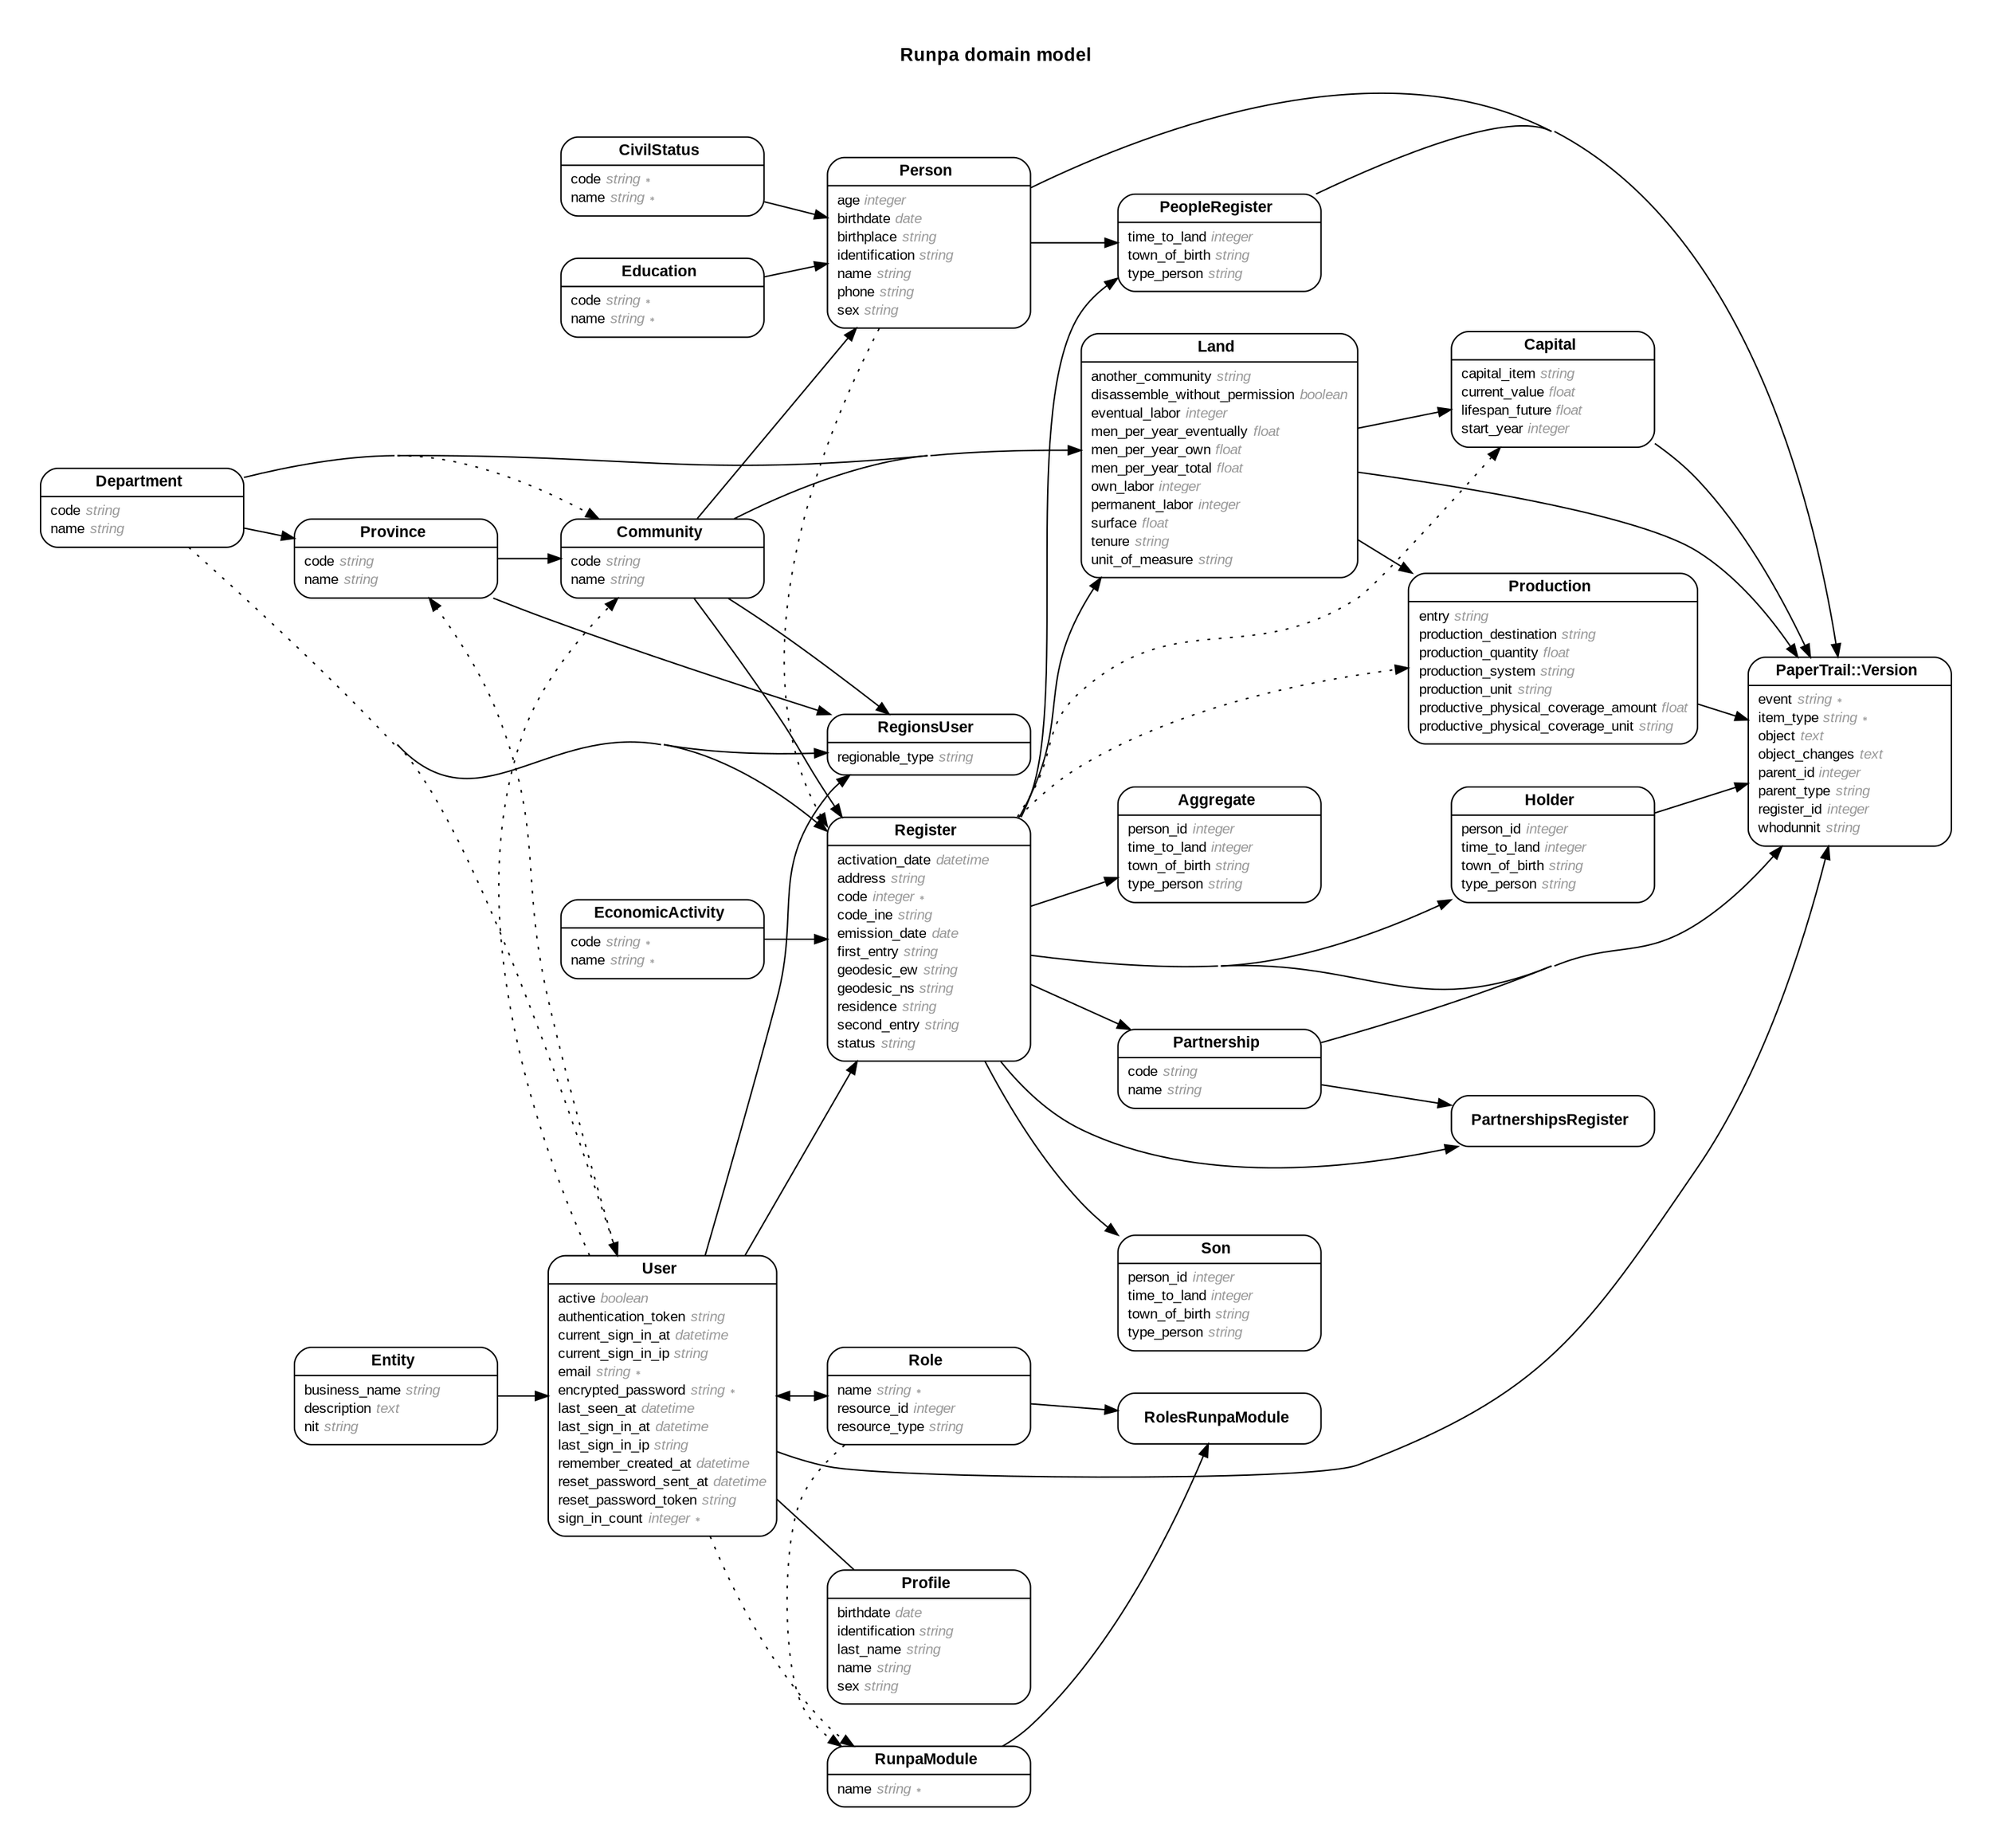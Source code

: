 digraph Runpa {
rankdir = "LR";
ranksep = "0.5";
nodesep = "0.4";
pad = "0.4,0.4";
margin = "0,0";
concentrate = "true";
labelloc = "t";
fontsize = "13";
fontname = "Arial Bold";
node[ shape  =  "Mrecord" , fontsize  =  "10" , fontname  =  "Arial" , margin  =  "0.07,0.05" , penwidth  =  "1.0"];
edge[ fontname  =  "Arial" , fontsize  =  "7" , dir  =  "both" , arrowsize  =  "0.9" , penwidth  =  "1.0" , labelangle  =  "32" , labeldistance  =  "1.8"];
label = "Runpa domain model\n\n";
m_Aggregate [label = <<table border="0" align="center" cellspacing="0.5" cellpadding="0" width="134">
  <tr><td align="center" valign="bottom" width="130"><font face="Arial Bold" point-size="11">Aggregate</font></td></tr>
</table>
|
<table border="0" align="left" cellspacing="2" cellpadding="0" width="134">
  <tr><td align="left" width="130" port="person_id">person_id <font face="Arial Italic" color="grey60">integer</font></td></tr>
  <tr><td align="left" width="130" port="time_to_land">time_to_land <font face="Arial Italic" color="grey60">integer</font></td></tr>
  <tr><td align="left" width="130" port="town_of_birth">town_of_birth <font face="Arial Italic" color="grey60">string</font></td></tr>
  <tr><td align="left" width="130" port="type_person">type_person <font face="Arial Italic" color="grey60">string</font></td></tr>
</table>
>];
m_Capital [label = <<table border="0" align="center" cellspacing="0.5" cellpadding="0" width="134">
  <tr><td align="center" valign="bottom" width="130"><font face="Arial Bold" point-size="11">Capital</font></td></tr>
</table>
|
<table border="0" align="left" cellspacing="2" cellpadding="0" width="134">
  <tr><td align="left" width="130" port="capital_item">capital_item <font face="Arial Italic" color="grey60">string</font></td></tr>
  <tr><td align="left" width="130" port="current_value">current_value <font face="Arial Italic" color="grey60">float</font></td></tr>
  <tr><td align="left" width="130" port="lifespan_future">lifespan_future <font face="Arial Italic" color="grey60">float</font></td></tr>
  <tr><td align="left" width="130" port="start_year">start_year <font face="Arial Italic" color="grey60">integer</font></td></tr>
</table>
>];
m_CivilStatus [label = <<table border="0" align="center" cellspacing="0.5" cellpadding="0" width="134">
  <tr><td align="center" valign="bottom" width="130"><font face="Arial Bold" point-size="11">CivilStatus</font></td></tr>
</table>
|
<table border="0" align="left" cellspacing="2" cellpadding="0" width="134">
  <tr><td align="left" width="130" port="code">code <font face="Arial Italic" color="grey60">string ∗</font></td></tr>
  <tr><td align="left" width="130" port="name">name <font face="Arial Italic" color="grey60">string ∗</font></td></tr>
</table>
>];
m_Community [label = <<table border="0" align="center" cellspacing="0.5" cellpadding="0" width="134">
  <tr><td align="center" valign="bottom" width="130"><font face="Arial Bold" point-size="11">Community</font></td></tr>
</table>
|
<table border="0" align="left" cellspacing="2" cellpadding="0" width="134">
  <tr><td align="left" width="130" port="code">code <font face="Arial Italic" color="grey60">string</font></td></tr>
  <tr><td align="left" width="130" port="name">name <font face="Arial Italic" color="grey60">string</font></td></tr>
</table>
>];
m_Department [label = <<table border="0" align="center" cellspacing="0.5" cellpadding="0" width="134">
  <tr><td align="center" valign="bottom" width="130"><font face="Arial Bold" point-size="11">Department</font></td></tr>
</table>
|
<table border="0" align="left" cellspacing="2" cellpadding="0" width="134">
  <tr><td align="left" width="130" port="code">code <font face="Arial Italic" color="grey60">string</font></td></tr>
  <tr><td align="left" width="130" port="name">name <font face="Arial Italic" color="grey60">string</font></td></tr>
</table>
>];
m_EconomicActivity [label = <<table border="0" align="center" cellspacing="0.5" cellpadding="0" width="134">
  <tr><td align="center" valign="bottom" width="130"><font face="Arial Bold" point-size="11">EconomicActivity</font></td></tr>
</table>
|
<table border="0" align="left" cellspacing="2" cellpadding="0" width="134">
  <tr><td align="left" width="130" port="code">code <font face="Arial Italic" color="grey60">string ∗</font></td></tr>
  <tr><td align="left" width="130" port="name">name <font face="Arial Italic" color="grey60">string ∗</font></td></tr>
</table>
>];
m_Education [label = <<table border="0" align="center" cellspacing="0.5" cellpadding="0" width="134">
  <tr><td align="center" valign="bottom" width="130"><font face="Arial Bold" point-size="11">Education</font></td></tr>
</table>
|
<table border="0" align="left" cellspacing="2" cellpadding="0" width="134">
  <tr><td align="left" width="130" port="code">code <font face="Arial Italic" color="grey60">string ∗</font></td></tr>
  <tr><td align="left" width="130" port="name">name <font face="Arial Italic" color="grey60">string ∗</font></td></tr>
</table>
>];
m_Entity [label = <<table border="0" align="center" cellspacing="0.5" cellpadding="0" width="134">
  <tr><td align="center" valign="bottom" width="130"><font face="Arial Bold" point-size="11">Entity</font></td></tr>
</table>
|
<table border="0" align="left" cellspacing="2" cellpadding="0" width="134">
  <tr><td align="left" width="130" port="business_name">business_name <font face="Arial Italic" color="grey60">string</font></td></tr>
  <tr><td align="left" width="130" port="description">description <font face="Arial Italic" color="grey60">text</font></td></tr>
  <tr><td align="left" width="130" port="nit">nit <font face="Arial Italic" color="grey60">string</font></td></tr>
</table>
>];
m_Holder [label = <<table border="0" align="center" cellspacing="0.5" cellpadding="0" width="134">
  <tr><td align="center" valign="bottom" width="130"><font face="Arial Bold" point-size="11">Holder</font></td></tr>
</table>
|
<table border="0" align="left" cellspacing="2" cellpadding="0" width="134">
  <tr><td align="left" width="130" port="person_id">person_id <font face="Arial Italic" color="grey60">integer</font></td></tr>
  <tr><td align="left" width="130" port="time_to_land">time_to_land <font face="Arial Italic" color="grey60">integer</font></td></tr>
  <tr><td align="left" width="130" port="town_of_birth">town_of_birth <font face="Arial Italic" color="grey60">string</font></td></tr>
  <tr><td align="left" width="130" port="type_person">type_person <font face="Arial Italic" color="grey60">string</font></td></tr>
</table>
>];
m_Land [label = <<table border="0" align="center" cellspacing="0.5" cellpadding="0" width="134">
  <tr><td align="center" valign="bottom" width="130"><font face="Arial Bold" point-size="11">Land</font></td></tr>
</table>
|
<table border="0" align="left" cellspacing="2" cellpadding="0" width="134">
  <tr><td align="left" width="130" port="another_community">another_community <font face="Arial Italic" color="grey60">string</font></td></tr>
  <tr><td align="left" width="130" port="disassemble_without_permission">disassemble_without_permission <font face="Arial Italic" color="grey60">boolean</font></td></tr>
  <tr><td align="left" width="130" port="eventual_labor">eventual_labor <font face="Arial Italic" color="grey60">integer</font></td></tr>
  <tr><td align="left" width="130" port="men_per_year_eventually">men_per_year_eventually <font face="Arial Italic" color="grey60">float</font></td></tr>
  <tr><td align="left" width="130" port="men_per_year_own">men_per_year_own <font face="Arial Italic" color="grey60">float</font></td></tr>
  <tr><td align="left" width="130" port="men_per_year_total">men_per_year_total <font face="Arial Italic" color="grey60">float</font></td></tr>
  <tr><td align="left" width="130" port="own_labor">own_labor <font face="Arial Italic" color="grey60">integer</font></td></tr>
  <tr><td align="left" width="130" port="permanent_labor">permanent_labor <font face="Arial Italic" color="grey60">integer</font></td></tr>
  <tr><td align="left" width="130" port="surface">surface <font face="Arial Italic" color="grey60">float</font></td></tr>
  <tr><td align="left" width="130" port="tenure">tenure <font face="Arial Italic" color="grey60">string</font></td></tr>
  <tr><td align="left" width="130" port="unit_of_measure">unit_of_measure <font face="Arial Italic" color="grey60">string</font></td></tr>
</table>
>];
"m_PaperTrail::Version" [label = <<table border="0" align="center" cellspacing="0.5" cellpadding="0" width="134">
  <tr><td align="center" valign="bottom" width="130"><font face="Arial Bold" point-size="11">PaperTrail::Version</font></td></tr>
</table>
|
<table border="0" align="left" cellspacing="2" cellpadding="0" width="134">
  <tr><td align="left" width="130" port="event">event <font face="Arial Italic" color="grey60">string ∗</font></td></tr>
  <tr><td align="left" width="130" port="item_type">item_type <font face="Arial Italic" color="grey60">string ∗</font></td></tr>
  <tr><td align="left" width="130" port="object">object <font face="Arial Italic" color="grey60">text</font></td></tr>
  <tr><td align="left" width="130" port="object_changes">object_changes <font face="Arial Italic" color="grey60">text</font></td></tr>
  <tr><td align="left" width="130" port="parent_id">parent_id <font face="Arial Italic" color="grey60">integer</font></td></tr>
  <tr><td align="left" width="130" port="parent_type">parent_type <font face="Arial Italic" color="grey60">string</font></td></tr>
  <tr><td align="left" width="130" port="register_id">register_id <font face="Arial Italic" color="grey60">integer</font></td></tr>
  <tr><td align="left" width="130" port="whodunnit">whodunnit <font face="Arial Italic" color="grey60">string</font></td></tr>
</table>
>];
m_Partnership [label = <<table border="0" align="center" cellspacing="0.5" cellpadding="0" width="134">
  <tr><td align="center" valign="bottom" width="130"><font face="Arial Bold" point-size="11">Partnership</font></td></tr>
</table>
|
<table border="0" align="left" cellspacing="2" cellpadding="0" width="134">
  <tr><td align="left" width="130" port="code">code <font face="Arial Italic" color="grey60">string</font></td></tr>
  <tr><td align="left" width="130" port="name">name <font face="Arial Italic" color="grey60">string</font></td></tr>
</table>
>];
m_PartnershipsRegister [label = <<table border="0" align="center" cellspacing="0.5" cellpadding="0" width="134">
  <tr><td align="center" valign="bottom" width="130"><font face="Arial Bold" point-size="11">PartnershipsRegister</font></td></tr>
</table>
>];
m_PeopleRegister [label = <<table border="0" align="center" cellspacing="0.5" cellpadding="0" width="134">
  <tr><td align="center" valign="bottom" width="130"><font face="Arial Bold" point-size="11">PeopleRegister</font></td></tr>
</table>
|
<table border="0" align="left" cellspacing="2" cellpadding="0" width="134">
  <tr><td align="left" width="130" port="time_to_land">time_to_land <font face="Arial Italic" color="grey60">integer</font></td></tr>
  <tr><td align="left" width="130" port="town_of_birth">town_of_birth <font face="Arial Italic" color="grey60">string</font></td></tr>
  <tr><td align="left" width="130" port="type_person">type_person <font face="Arial Italic" color="grey60">string</font></td></tr>
</table>
>];
m_Person [label = <<table border="0" align="center" cellspacing="0.5" cellpadding="0" width="134">
  <tr><td align="center" valign="bottom" width="130"><font face="Arial Bold" point-size="11">Person</font></td></tr>
</table>
|
<table border="0" align="left" cellspacing="2" cellpadding="0" width="134">
  <tr><td align="left" width="130" port="age">age <font face="Arial Italic" color="grey60">integer</font></td></tr>
  <tr><td align="left" width="130" port="birthdate">birthdate <font face="Arial Italic" color="grey60">date</font></td></tr>
  <tr><td align="left" width="130" port="birthplace">birthplace <font face="Arial Italic" color="grey60">string</font></td></tr>
  <tr><td align="left" width="130" port="identification">identification <font face="Arial Italic" color="grey60">string</font></td></tr>
  <tr><td align="left" width="130" port="name">name <font face="Arial Italic" color="grey60">string</font></td></tr>
  <tr><td align="left" width="130" port="phone">phone <font face="Arial Italic" color="grey60">string</font></td></tr>
  <tr><td align="left" width="130" port="sex">sex <font face="Arial Italic" color="grey60">string</font></td></tr>
</table>
>];
m_Production [label = <<table border="0" align="center" cellspacing="0.5" cellpadding="0" width="134">
  <tr><td align="center" valign="bottom" width="130"><font face="Arial Bold" point-size="11">Production</font></td></tr>
</table>
|
<table border="0" align="left" cellspacing="2" cellpadding="0" width="134">
  <tr><td align="left" width="130" port="entry">entry <font face="Arial Italic" color="grey60">string</font></td></tr>
  <tr><td align="left" width="130" port="production_destination">production_destination <font face="Arial Italic" color="grey60">string</font></td></tr>
  <tr><td align="left" width="130" port="production_quantity">production_quantity <font face="Arial Italic" color="grey60">float</font></td></tr>
  <tr><td align="left" width="130" port="production_system">production_system <font face="Arial Italic" color="grey60">string</font></td></tr>
  <tr><td align="left" width="130" port="production_unit">production_unit <font face="Arial Italic" color="grey60">string</font></td></tr>
  <tr><td align="left" width="130" port="productive_physical_coverage_amount">productive_physical_coverage_amount <font face="Arial Italic" color="grey60">float</font></td></tr>
  <tr><td align="left" width="130" port="productive_physical_coverage_unit">productive_physical_coverage_unit <font face="Arial Italic" color="grey60">string</font></td></tr>
</table>
>];
m_Profile [label = <<table border="0" align="center" cellspacing="0.5" cellpadding="0" width="134">
  <tr><td align="center" valign="bottom" width="130"><font face="Arial Bold" point-size="11">Profile</font></td></tr>
</table>
|
<table border="0" align="left" cellspacing="2" cellpadding="0" width="134">
  <tr><td align="left" width="130" port="birthdate">birthdate <font face="Arial Italic" color="grey60">date</font></td></tr>
  <tr><td align="left" width="130" port="identification">identification <font face="Arial Italic" color="grey60">string</font></td></tr>
  <tr><td align="left" width="130" port="last_name">last_name <font face="Arial Italic" color="grey60">string</font></td></tr>
  <tr><td align="left" width="130" port="name">name <font face="Arial Italic" color="grey60">string</font></td></tr>
  <tr><td align="left" width="130" port="sex">sex <font face="Arial Italic" color="grey60">string</font></td></tr>
</table>
>];
m_Province [label = <<table border="0" align="center" cellspacing="0.5" cellpadding="0" width="134">
  <tr><td align="center" valign="bottom" width="130"><font face="Arial Bold" point-size="11">Province</font></td></tr>
</table>
|
<table border="0" align="left" cellspacing="2" cellpadding="0" width="134">
  <tr><td align="left" width="130" port="code">code <font face="Arial Italic" color="grey60">string</font></td></tr>
  <tr><td align="left" width="130" port="name">name <font face="Arial Italic" color="grey60">string</font></td></tr>
</table>
>];
m_RegionsUser [label = <<table border="0" align="center" cellspacing="0.5" cellpadding="0" width="134">
  <tr><td align="center" valign="bottom" width="130"><font face="Arial Bold" point-size="11">RegionsUser</font></td></tr>
</table>
|
<table border="0" align="left" cellspacing="2" cellpadding="0" width="134">
  <tr><td align="left" width="130" port="regionable_type">regionable_type <font face="Arial Italic" color="grey60">string</font></td></tr>
</table>
>];
m_Register [label = <<table border="0" align="center" cellspacing="0.5" cellpadding="0" width="134">
  <tr><td align="center" valign="bottom" width="130"><font face="Arial Bold" point-size="11">Register</font></td></tr>
</table>
|
<table border="0" align="left" cellspacing="2" cellpadding="0" width="134">
  <tr><td align="left" width="130" port="activation_date">activation_date <font face="Arial Italic" color="grey60">datetime</font></td></tr>
  <tr><td align="left" width="130" port="address">address <font face="Arial Italic" color="grey60">string</font></td></tr>
  <tr><td align="left" width="130" port="code">code <font face="Arial Italic" color="grey60">integer ∗</font></td></tr>
  <tr><td align="left" width="130" port="code_ine">code_ine <font face="Arial Italic" color="grey60">string</font></td></tr>
  <tr><td align="left" width="130" port="emission_date">emission_date <font face="Arial Italic" color="grey60">date</font></td></tr>
  <tr><td align="left" width="130" port="first_entry">first_entry <font face="Arial Italic" color="grey60">string</font></td></tr>
  <tr><td align="left" width="130" port="geodesic_ew">geodesic_ew <font face="Arial Italic" color="grey60">string</font></td></tr>
  <tr><td align="left" width="130" port="geodesic_ns">geodesic_ns <font face="Arial Italic" color="grey60">string</font></td></tr>
  <tr><td align="left" width="130" port="residence">residence <font face="Arial Italic" color="grey60">string</font></td></tr>
  <tr><td align="left" width="130" port="second_entry">second_entry <font face="Arial Italic" color="grey60">string</font></td></tr>
  <tr><td align="left" width="130" port="status">status <font face="Arial Italic" color="grey60">string</font></td></tr>
</table>
>];
m_Role [label = <<table border="0" align="center" cellspacing="0.5" cellpadding="0" width="134">
  <tr><td align="center" valign="bottom" width="130"><font face="Arial Bold" point-size="11">Role</font></td></tr>
</table>
|
<table border="0" align="left" cellspacing="2" cellpadding="0" width="134">
  <tr><td align="left" width="130" port="name">name <font face="Arial Italic" color="grey60">string ∗</font></td></tr>
  <tr><td align="left" width="130" port="resource_id">resource_id <font face="Arial Italic" color="grey60">integer</font></td></tr>
  <tr><td align="left" width="130" port="resource_type">resource_type <font face="Arial Italic" color="grey60">string</font></td></tr>
</table>
>];
m_RolesRunpaModule [label = <<table border="0" align="center" cellspacing="0.5" cellpadding="0" width="134">
  <tr><td align="center" valign="bottom" width="130"><font face="Arial Bold" point-size="11">RolesRunpaModule</font></td></tr>
</table>
>];
m_RunpaModule [label = <<table border="0" align="center" cellspacing="0.5" cellpadding="0" width="134">
  <tr><td align="center" valign="bottom" width="130"><font face="Arial Bold" point-size="11">RunpaModule</font></td></tr>
</table>
|
<table border="0" align="left" cellspacing="2" cellpadding="0" width="134">
  <tr><td align="left" width="130" port="name">name <font face="Arial Italic" color="grey60">string ∗</font></td></tr>
</table>
>];
m_Son [label = <<table border="0" align="center" cellspacing="0.5" cellpadding="0" width="134">
  <tr><td align="center" valign="bottom" width="130"><font face="Arial Bold" point-size="11">Son</font></td></tr>
</table>
|
<table border="0" align="left" cellspacing="2" cellpadding="0" width="134">
  <tr><td align="left" width="130" port="person_id">person_id <font face="Arial Italic" color="grey60">integer</font></td></tr>
  <tr><td align="left" width="130" port="time_to_land">time_to_land <font face="Arial Italic" color="grey60">integer</font></td></tr>
  <tr><td align="left" width="130" port="town_of_birth">town_of_birth <font face="Arial Italic" color="grey60">string</font></td></tr>
  <tr><td align="left" width="130" port="type_person">type_person <font face="Arial Italic" color="grey60">string</font></td></tr>
</table>
>];
m_User [label = <<table border="0" align="center" cellspacing="0.5" cellpadding="0" width="134">
  <tr><td align="center" valign="bottom" width="130"><font face="Arial Bold" point-size="11">User</font></td></tr>
</table>
|
<table border="0" align="left" cellspacing="2" cellpadding="0" width="134">
  <tr><td align="left" width="130" port="active">active <font face="Arial Italic" color="grey60">boolean</font></td></tr>
  <tr><td align="left" width="130" port="authentication_token">authentication_token <font face="Arial Italic" color="grey60">string</font></td></tr>
  <tr><td align="left" width="130" port="current_sign_in_at">current_sign_in_at <font face="Arial Italic" color="grey60">datetime</font></td></tr>
  <tr><td align="left" width="130" port="current_sign_in_ip">current_sign_in_ip <font face="Arial Italic" color="grey60">string</font></td></tr>
  <tr><td align="left" width="130" port="email">email <font face="Arial Italic" color="grey60">string ∗</font></td></tr>
  <tr><td align="left" width="130" port="encrypted_password">encrypted_password <font face="Arial Italic" color="grey60">string ∗</font></td></tr>
  <tr><td align="left" width="130" port="last_seen_at">last_seen_at <font face="Arial Italic" color="grey60">datetime</font></td></tr>
  <tr><td align="left" width="130" port="last_sign_in_at">last_sign_in_at <font face="Arial Italic" color="grey60">datetime</font></td></tr>
  <tr><td align="left" width="130" port="last_sign_in_ip">last_sign_in_ip <font face="Arial Italic" color="grey60">string</font></td></tr>
  <tr><td align="left" width="130" port="remember_created_at">remember_created_at <font face="Arial Italic" color="grey60">datetime</font></td></tr>
  <tr><td align="left" width="130" port="reset_password_sent_at">reset_password_sent_at <font face="Arial Italic" color="grey60">datetime</font></td></tr>
  <tr><td align="left" width="130" port="reset_password_token">reset_password_token <font face="Arial Italic" color="grey60">string</font></td></tr>
  <tr><td align="left" width="130" port="sign_in_count">sign_in_count <font face="Arial Italic" color="grey60">integer ∗</font></td></tr>
</table>
>];
  m_Capital -> "m_PaperTrail::Version" [arrowhead = "normal", arrowtail = "none", weight = "1"];
  m_Holder -> "m_PaperTrail::Version" [arrowhead = "normal", arrowtail = "none", weight = "1"];
  m_Land -> "m_PaperTrail::Version" [arrowhead = "normal", arrowtail = "none", weight = "1"];
  m_Partnership -> "m_PaperTrail::Version" [arrowhead = "normal", arrowtail = "none", weight = "1"];
  m_PeopleRegister -> "m_PaperTrail::Version" [arrowhead = "normal", arrowtail = "none", weight = "1"];
  m_Person -> "m_PaperTrail::Version" [arrowhead = "normal", arrowtail = "none", weight = "1"];
  m_Production -> "m_PaperTrail::Version" [arrowhead = "normal", arrowtail = "none", weight = "1"];
  m_Register -> "m_PaperTrail::Version" [arrowhead = "normal", arrowtail = "none", weight = "1"];
  m_User -> "m_PaperTrail::Version" [arrowhead = "normal", arrowtail = "none", weight = "2"];
  m_Province -> m_Community [arrowhead = "normal", arrowtail = "none", weight = "2"];
  m_Community -> m_RegionsUser [arrowhead = "normal", arrowtail = "none", weight = "1"];
  m_Department -> m_RegionsUser [arrowhead = "normal", arrowtail = "none", weight = "1"];
  m_Province -> m_RegionsUser [arrowhead = "normal", arrowtail = "none", weight = "1"];
  m_Community -> m_Person [arrowhead = "normal", arrowtail = "none", weight = "2"];
  m_Community -> m_Register [arrowhead = "normal", arrowtail = "none", weight = "2"];
  m_Community -> m_Land [arrowhead = "normal", arrowtail = "none", weight = "2"];
  m_Education -> m_Person [arrowhead = "normal", arrowtail = "none", weight = "1"];
  m_CivilStatus -> m_Person [arrowhead = "normal", arrowtail = "none", weight = "1"];
  m_Person -> m_PeopleRegister [arrowhead = "normal", arrowtail = "none", weight = "5"];
  m_Person -> m_Register [style = "dotted", arrowhead = "normal", arrowtail = "none", weight = "2", constraint = "false"];
  m_EconomicActivity -> m_Register [arrowhead = "normal", arrowtail = "none", weight = "1"];
  m_Department -> m_Register [arrowhead = "normal", arrowtail = "none", weight = "2"];
  m_Community -> m_Register [arrowhead = "normal", arrowtail = "none", weight = "1"];
  m_Department -> m_Register [arrowhead = "normal", arrowtail = "none", weight = "1"];
  m_User -> m_Register [arrowhead = "normal", arrowtail = "none", weight = "2"];
  m_Register -> m_Aggregate [arrowhead = "normal", arrowtail = "none", weight = "1"];
  m_Register -> m_Capital [style = "dotted", arrowhead = "normal", arrowtail = "none", weight = "1", constraint = "false"];
  m_Register -> m_Holder [arrowhead = "normal", arrowtail = "none", weight = "1"];
  m_Register -> m_Land [arrowhead = "normal", arrowtail = "none", weight = "2"];
  m_Register -> m_Son [arrowhead = "normal", arrowtail = "none", weight = "1"];
  m_Register -> m_PeopleRegister [arrowhead = "normal", arrowtail = "none", weight = "5"];
  m_Register -> m_Production [style = "dotted", arrowhead = "normal", arrowtail = "none", weight = "1", constraint = "false"];
  m_Register -> m_Partnership [arrowhead = "normal", arrowtail = "none", weight = "2"];
  m_Department -> m_Province [arrowhead = "normal", arrowtail = "none", weight = "2"];
  m_Department -> m_Community [style = "dotted", arrowhead = "normal", arrowtail = "none", weight = "1", constraint = "false"];
  m_Department -> m_User [style = "dotted", arrowhead = "normal", arrowtail = "none", weight = "2", constraint = "false"];
  m_Department -> m_Land [arrowhead = "normal", arrowtail = "none", weight = "2"];
  m_Entity -> m_User [arrowhead = "normal", arrowtail = "none", weight = "2"];
  m_Role -> m_User [arrowhead = "normal", arrowtail = "normal", weight = "1"];
  m_Role -> m_RolesRunpaModule [arrowhead = "normal", arrowtail = "none", weight = "2"];
  m_Role -> m_RunpaModule [style = "dotted", arrowhead = "normal", arrowtail = "none", weight = "2", constraint = "false"];
  m_User -> m_Role [arrowhead = "normal", arrowtail = "normal", weight = "1"];
  m_User -> m_Profile [arrowhead = "none", arrowtail = "none", weight = "2"];
  m_User -> m_RunpaModule [style = "dotted", arrowhead = "normal", arrowtail = "none", weight = "2", constraint = "false"];
  m_User -> m_RegionsUser [arrowhead = "normal", arrowtail = "none", weight = "2"];
  m_User -> m_Province [style = "dotted", arrowhead = "normal", arrowtail = "none", weight = "1", constraint = "false"];
  m_User -> m_Community [style = "dotted", arrowhead = "normal", arrowtail = "none", weight = "1", constraint = "false"];
  m_Land -> m_Capital [arrowhead = "normal", arrowtail = "none", weight = "2"];
  m_Capital -> m_Register [style = "dotted", arrowhead = "none", arrowtail = "none", weight = "1", constraint = "false"];
  m_Land -> m_Production [arrowhead = "normal", arrowtail = "none", weight = "2"];
  m_Register -> m_PartnershipsRegister [arrowhead = "normal", arrowtail = "none", weight = "1"];
  m_Partnership -> m_PartnershipsRegister [arrowhead = "normal", arrowtail = "none", weight = "1"];
  m_Production -> m_Register [style = "dotted", arrowhead = "none", arrowtail = "none", weight = "1", constraint = "false"];
  m_RunpaModule -> m_RolesRunpaModule [arrowhead = "normal", arrowtail = "none", weight = "2"];
}
